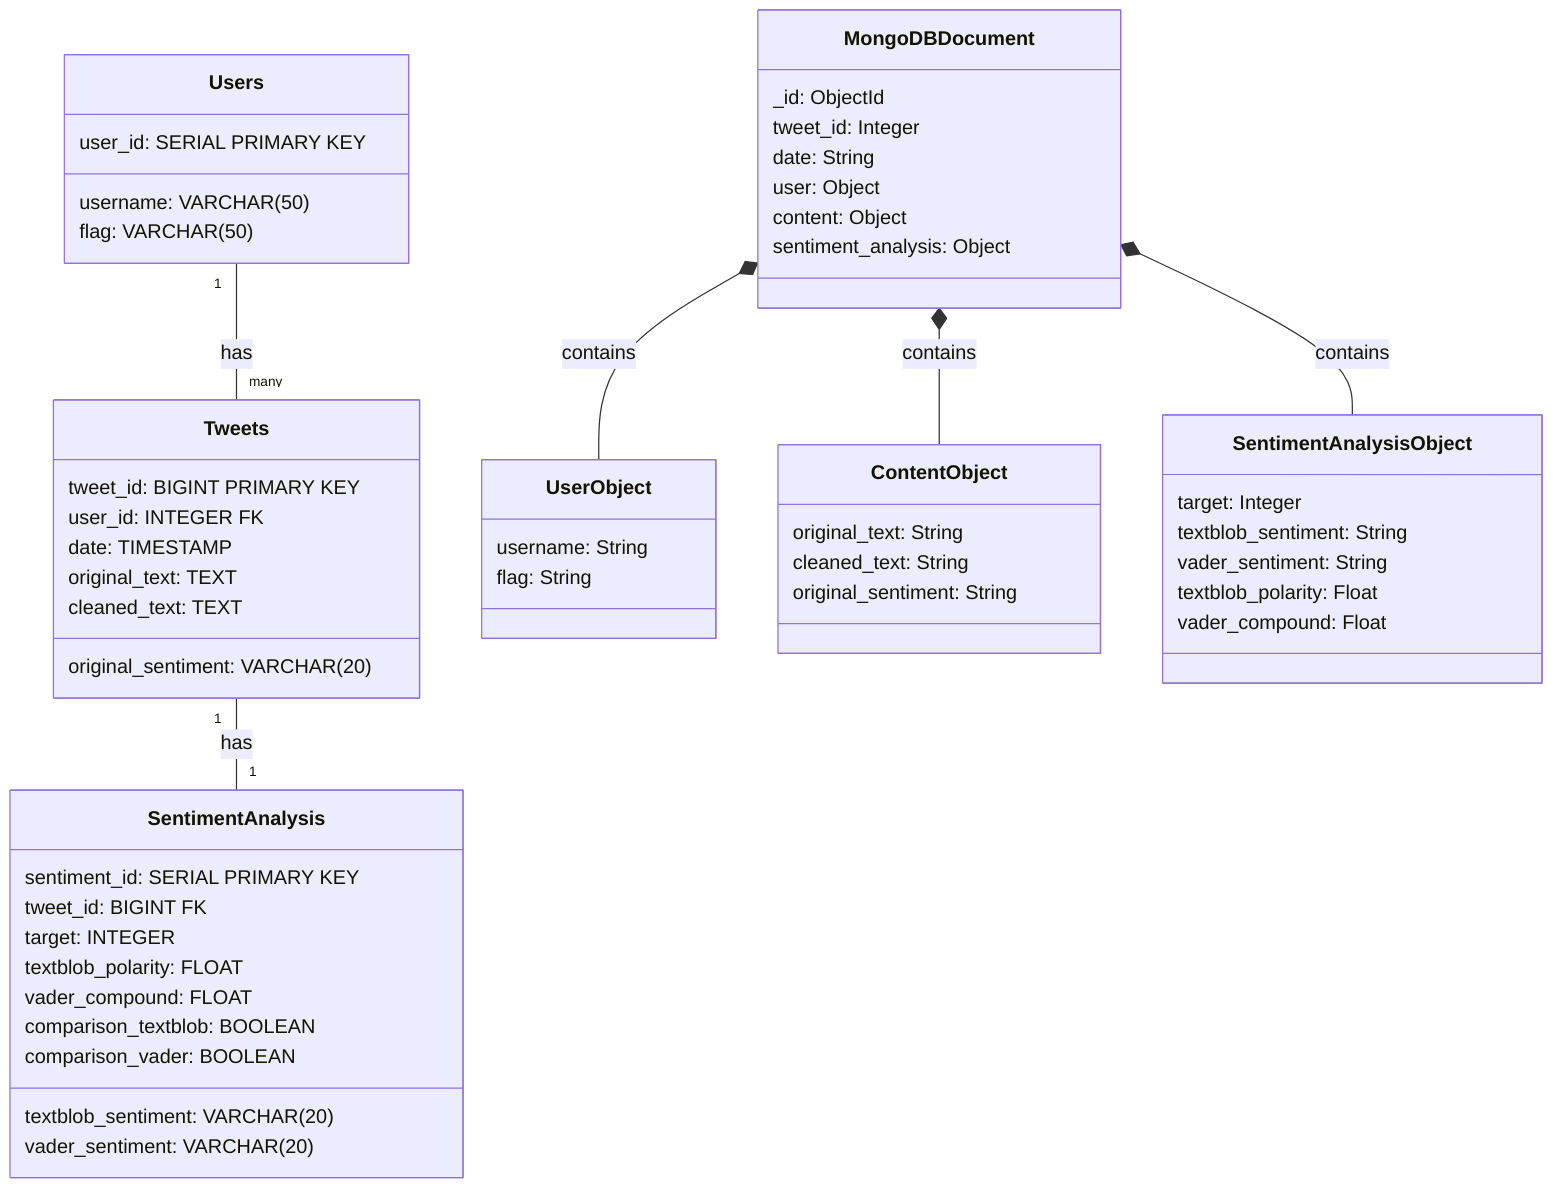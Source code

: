 classDiagram
    %% PostgreSQL Model (Left side)
    class Users {
        user_id: SERIAL PRIMARY KEY
        username: VARCHAR(50)
        flag: VARCHAR(50)
    }
    
    class Tweets {
        tweet_id: BIGINT PRIMARY KEY
        user_id: INTEGER FK
        date: TIMESTAMP
        original_text: TEXT
        cleaned_text: TEXT
        original_sentiment: VARCHAR(20)
    }
    
    class SentimentAnalysis {
        sentiment_id: SERIAL PRIMARY KEY
        tweet_id: BIGINT FK
        target: INTEGER
        textblob_sentiment: VARCHAR(20)
        vader_sentiment: VARCHAR(20)
        textblob_polarity: FLOAT
        vader_compound: FLOAT
        comparison_textblob: BOOLEAN
        comparison_vader: BOOLEAN
    }
    
    Users "1" -- "many" Tweets: has
    Tweets "1" -- "1" SentimentAnalysis: has
    
    %% MongoDB Model (Right side)
    class MongoDBDocument {
        _id: ObjectId
        tweet_id: Integer
        date: String
        user: Object
        content: Object
        sentiment_analysis: Object
    }
    
    class UserObject {
        username: String
        flag: String
    }
    
    class ContentObject {
        original_text: String
        cleaned_text: String
        original_sentiment: String
    }
    
    class SentimentAnalysisObject {
        target: Integer
        textblob_sentiment: String
        vader_sentiment: String
        textblob_polarity: Float
        vader_compound: Float
    }
    
    MongoDBDocument *-- UserObject: contains
    MongoDBDocument *-- ContentObject: contains
    MongoDBDocument *-- SentimentAnalysisObject: contains